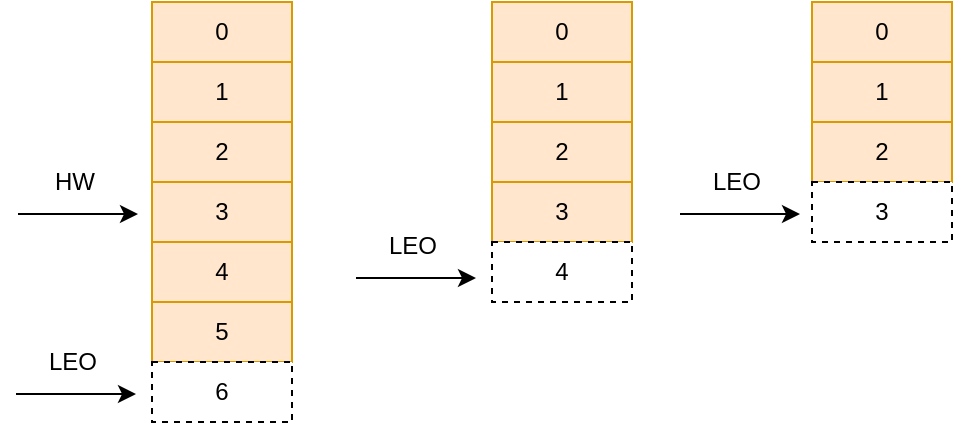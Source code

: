 <mxfile version="20.8.10" type="device"><diagram name="第 1 页" id="9EkNvsvE9L2ZF7ytUou5"><mxGraphModel dx="954" dy="613" grid="1" gridSize="10" guides="1" tooltips="1" connect="1" arrows="1" fold="1" page="1" pageScale="1" pageWidth="827" pageHeight="1169" math="0" shadow="0"><root><mxCell id="0"/><mxCell id="1" parent="0"/><mxCell id="Yz_ilCvfUiBOuOu2sae5-1" value="0" style="rounded=0;whiteSpace=wrap;html=1;fillColor=#ffe6cc;strokeColor=#d79b00;" vertex="1" parent="1"><mxGeometry x="150" y="190" width="70" height="30" as="geometry"/></mxCell><mxCell id="Yz_ilCvfUiBOuOu2sae5-2" value="1" style="rounded=0;whiteSpace=wrap;html=1;fillColor=#ffe6cc;strokeColor=#d79b00;" vertex="1" parent="1"><mxGeometry x="150" y="220" width="70" height="30" as="geometry"/></mxCell><mxCell id="Yz_ilCvfUiBOuOu2sae5-3" value="2" style="rounded=0;whiteSpace=wrap;html=1;fillColor=#ffe6cc;strokeColor=#d79b00;" vertex="1" parent="1"><mxGeometry x="150" y="250" width="70" height="30" as="geometry"/></mxCell><mxCell id="Yz_ilCvfUiBOuOu2sae5-4" value="3" style="rounded=0;whiteSpace=wrap;html=1;fillColor=#ffe6cc;strokeColor=#d79b00;" vertex="1" parent="1"><mxGeometry x="150" y="280" width="70" height="30" as="geometry"/></mxCell><mxCell id="Yz_ilCvfUiBOuOu2sae5-5" value="4" style="rounded=0;whiteSpace=wrap;html=1;fillColor=#ffe6cc;strokeColor=#d79b00;" vertex="1" parent="1"><mxGeometry x="150" y="310" width="70" height="30" as="geometry"/></mxCell><mxCell id="Yz_ilCvfUiBOuOu2sae5-6" value="5" style="rounded=0;whiteSpace=wrap;html=1;fillColor=#ffe6cc;strokeColor=#d79b00;" vertex="1" parent="1"><mxGeometry x="150" y="340" width="70" height="30" as="geometry"/></mxCell><mxCell id="Yz_ilCvfUiBOuOu2sae5-7" value="6" style="rounded=0;whiteSpace=wrap;html=1;dashed=1;" vertex="1" parent="1"><mxGeometry x="150" y="370" width="70" height="30" as="geometry"/></mxCell><mxCell id="Yz_ilCvfUiBOuOu2sae5-8" value="0" style="rounded=0;whiteSpace=wrap;html=1;fillColor=#ffe6cc;strokeColor=#d79b00;" vertex="1" parent="1"><mxGeometry x="320" y="190" width="70" height="30" as="geometry"/></mxCell><mxCell id="Yz_ilCvfUiBOuOu2sae5-9" value="1" style="rounded=0;whiteSpace=wrap;html=1;fillColor=#ffe6cc;strokeColor=#d79b00;" vertex="1" parent="1"><mxGeometry x="320" y="220" width="70" height="30" as="geometry"/></mxCell><mxCell id="Yz_ilCvfUiBOuOu2sae5-10" value="2" style="rounded=0;whiteSpace=wrap;html=1;fillColor=#ffe6cc;strokeColor=#d79b00;" vertex="1" parent="1"><mxGeometry x="320" y="250" width="70" height="30" as="geometry"/></mxCell><mxCell id="Yz_ilCvfUiBOuOu2sae5-11" value="3" style="rounded=0;whiteSpace=wrap;html=1;fillColor=#ffe6cc;strokeColor=#d79b00;" vertex="1" parent="1"><mxGeometry x="320" y="280" width="70" height="30" as="geometry"/></mxCell><mxCell id="Yz_ilCvfUiBOuOu2sae5-12" value="4" style="rounded=0;whiteSpace=wrap;html=1;dashed=1;" vertex="1" parent="1"><mxGeometry x="320" y="310" width="70" height="30" as="geometry"/></mxCell><mxCell id="Yz_ilCvfUiBOuOu2sae5-15" value="0" style="rounded=0;whiteSpace=wrap;html=1;fillColor=#ffe6cc;strokeColor=#d79b00;" vertex="1" parent="1"><mxGeometry x="480" y="190" width="70" height="30" as="geometry"/></mxCell><mxCell id="Yz_ilCvfUiBOuOu2sae5-16" value="1" style="rounded=0;whiteSpace=wrap;html=1;fillColor=#ffe6cc;strokeColor=#d79b00;" vertex="1" parent="1"><mxGeometry x="480" y="220" width="70" height="30" as="geometry"/></mxCell><mxCell id="Yz_ilCvfUiBOuOu2sae5-17" value="2" style="rounded=0;whiteSpace=wrap;html=1;fillColor=#ffe6cc;strokeColor=#d79b00;" vertex="1" parent="1"><mxGeometry x="480" y="250" width="70" height="30" as="geometry"/></mxCell><mxCell id="Yz_ilCvfUiBOuOu2sae5-18" value="3" style="rounded=0;whiteSpace=wrap;html=1;dashed=1;" vertex="1" parent="1"><mxGeometry x="480" y="280" width="70" height="30" as="geometry"/></mxCell><mxCell id="Yz_ilCvfUiBOuOu2sae5-23" value="" style="endArrow=classic;html=1;rounded=0;" edge="1" parent="1"><mxGeometry width="50" height="50" relative="1" as="geometry"><mxPoint x="82" y="386" as="sourcePoint"/><mxPoint x="142" y="386" as="targetPoint"/></mxGeometry></mxCell><mxCell id="Yz_ilCvfUiBOuOu2sae5-24" value="LEO" style="text;html=1;align=center;verticalAlign=middle;resizable=0;points=[];autosize=1;strokeColor=none;fillColor=none;" vertex="1" parent="1"><mxGeometry x="85" y="355" width="50" height="30" as="geometry"/></mxCell><mxCell id="Yz_ilCvfUiBOuOu2sae5-25" value="" style="endArrow=classic;html=1;rounded=0;" edge="1" parent="1"><mxGeometry width="50" height="50" relative="1" as="geometry"><mxPoint x="252" y="328" as="sourcePoint"/><mxPoint x="312" y="328" as="targetPoint"/></mxGeometry></mxCell><mxCell id="Yz_ilCvfUiBOuOu2sae5-26" value="LEO" style="text;html=1;align=center;verticalAlign=middle;resizable=0;points=[];autosize=1;strokeColor=none;fillColor=none;" vertex="1" parent="1"><mxGeometry x="255" y="297" width="50" height="30" as="geometry"/></mxCell><mxCell id="Yz_ilCvfUiBOuOu2sae5-27" value="" style="endArrow=classic;html=1;rounded=0;" edge="1" parent="1"><mxGeometry width="50" height="50" relative="1" as="geometry"><mxPoint x="414" y="296" as="sourcePoint"/><mxPoint x="474" y="296" as="targetPoint"/></mxGeometry></mxCell><mxCell id="Yz_ilCvfUiBOuOu2sae5-28" value="LEO" style="text;html=1;align=center;verticalAlign=middle;resizable=0;points=[];autosize=1;strokeColor=none;fillColor=none;" vertex="1" parent="1"><mxGeometry x="417" y="265" width="50" height="30" as="geometry"/></mxCell><mxCell id="Yz_ilCvfUiBOuOu2sae5-29" value="" style="endArrow=classic;html=1;rounded=0;" edge="1" parent="1"><mxGeometry width="50" height="50" relative="1" as="geometry"><mxPoint x="83" y="296" as="sourcePoint"/><mxPoint x="143" y="296" as="targetPoint"/></mxGeometry></mxCell><mxCell id="Yz_ilCvfUiBOuOu2sae5-30" value="HW" style="text;html=1;align=center;verticalAlign=middle;resizable=0;points=[];autosize=1;strokeColor=none;fillColor=none;" vertex="1" parent="1"><mxGeometry x="91" y="265" width="40" height="30" as="geometry"/></mxCell></root></mxGraphModel></diagram></mxfile>